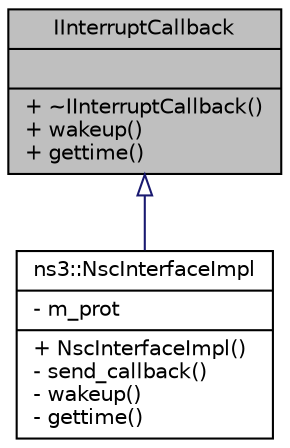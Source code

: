 digraph "IInterruptCallback"
{
  edge [fontname="Helvetica",fontsize="10",labelfontname="Helvetica",labelfontsize="10"];
  node [fontname="Helvetica",fontsize="10",shape=record];
  Node1 [label="{IInterruptCallback\n||+ ~IInterruptCallback()\l+ wakeup()\l+ gettime()\l}",height=0.2,width=0.4,color="black", fillcolor="grey75", style="filled", fontcolor="black"];
  Node1 -> Node2 [dir="back",color="midnightblue",fontsize="10",style="solid",arrowtail="onormal"];
  Node2 [label="{ns3::NscInterfaceImpl\n|- m_prot\l|+ NscInterfaceImpl()\l- send_callback()\l- wakeup()\l- gettime()\l}",height=0.2,width=0.4,color="black", fillcolor="white", style="filled",URL="$d6/d04/classns3_1_1NscInterfaceImpl.html",tooltip="Nsc interface implementation class. "];
}
